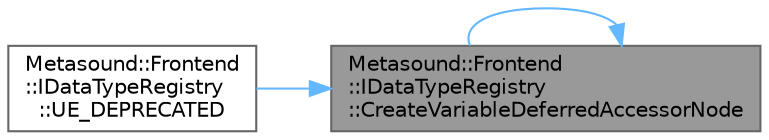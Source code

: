 digraph "Metasound::Frontend::IDataTypeRegistry::CreateVariableDeferredAccessorNode"
{
 // INTERACTIVE_SVG=YES
 // LATEX_PDF_SIZE
  bgcolor="transparent";
  edge [fontname=Helvetica,fontsize=10,labelfontname=Helvetica,labelfontsize=10];
  node [fontname=Helvetica,fontsize=10,shape=box,height=0.2,width=0.4];
  rankdir="RL";
  Node1 [id="Node000001",label="Metasound::Frontend\l::IDataTypeRegistry\l::CreateVariableDeferredAccessorNode",height=0.2,width=0.4,color="gray40", fillcolor="grey60", style="filled", fontcolor="black",tooltip=" "];
  Node1 -> Node1 [id="edge1_Node000001_Node000001",dir="back",color="steelblue1",style="solid",tooltip=" "];
  Node1 -> Node2 [id="edge2_Node000001_Node000002",dir="back",color="steelblue1",style="solid",tooltip=" "];
  Node2 [id="Node000002",label="Metasound::Frontend\l::IDataTypeRegistry\l::UE_DEPRECATED",height=0.2,width=0.4,color="grey40", fillcolor="white", style="filled",URL="$dc/d63/classMetasound_1_1Frontend_1_1IDataTypeRegistry.html#ac7972ce92b5e2ce2e8ced6a63a22dc50",tooltip=" "];
}
